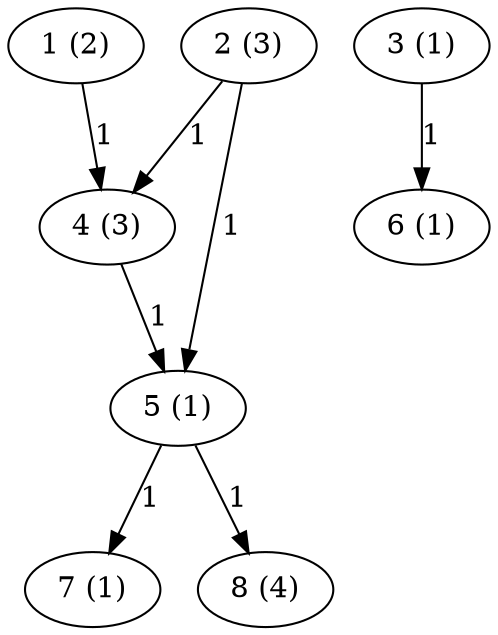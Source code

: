 digraph TaskGraph {
	Node_1 [label="1 (2)"];
	Node_2 [label="2 (3)"];
	Node_3 [label="3 (1)"];
	Node_4 [label="4 (3)"];
	Node_5 [label="5 (1)"];
	Node_6 [label="6 (1)"];
	Node_7 [label="7 (1)"];
	Node_8 [label="8 (4)"];
	Node_1 -> Node_4 [label="1"];
	Node_2 -> Node_4 [label="1"];
	Node_2 -> Node_5 [label="1"];
	Node_3 -> Node_6 [label="1"];
	Node_4 -> Node_5 [label="1"];
	Node_5 -> Node_7 [label="1"];
	Node_5 -> Node_8 [label="1"];
}